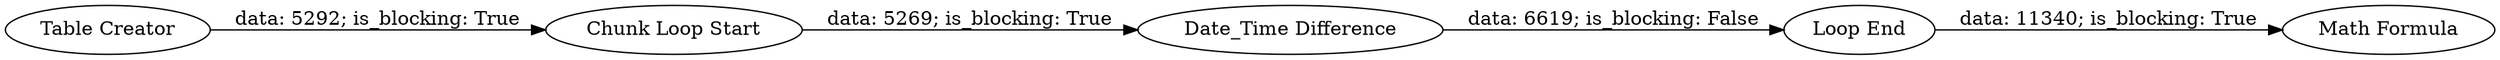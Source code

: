 digraph {
	"171773667291913641_2" [label="Table Creator"]
	"171773667291913641_4" [label="Loop End"]
	"171773667291913641_1" [label="Date_Time Difference"]
	"171773667291913641_8" [label="Math Formula"]
	"171773667291913641_3" [label="Chunk Loop Start"]
	"171773667291913641_1" -> "171773667291913641_4" [label="data: 6619; is_blocking: False"]
	"171773667291913641_4" -> "171773667291913641_8" [label="data: 11340; is_blocking: True"]
	"171773667291913641_2" -> "171773667291913641_3" [label="data: 5292; is_blocking: True"]
	"171773667291913641_3" -> "171773667291913641_1" [label="data: 5269; is_blocking: True"]
	rankdir=LR
}
